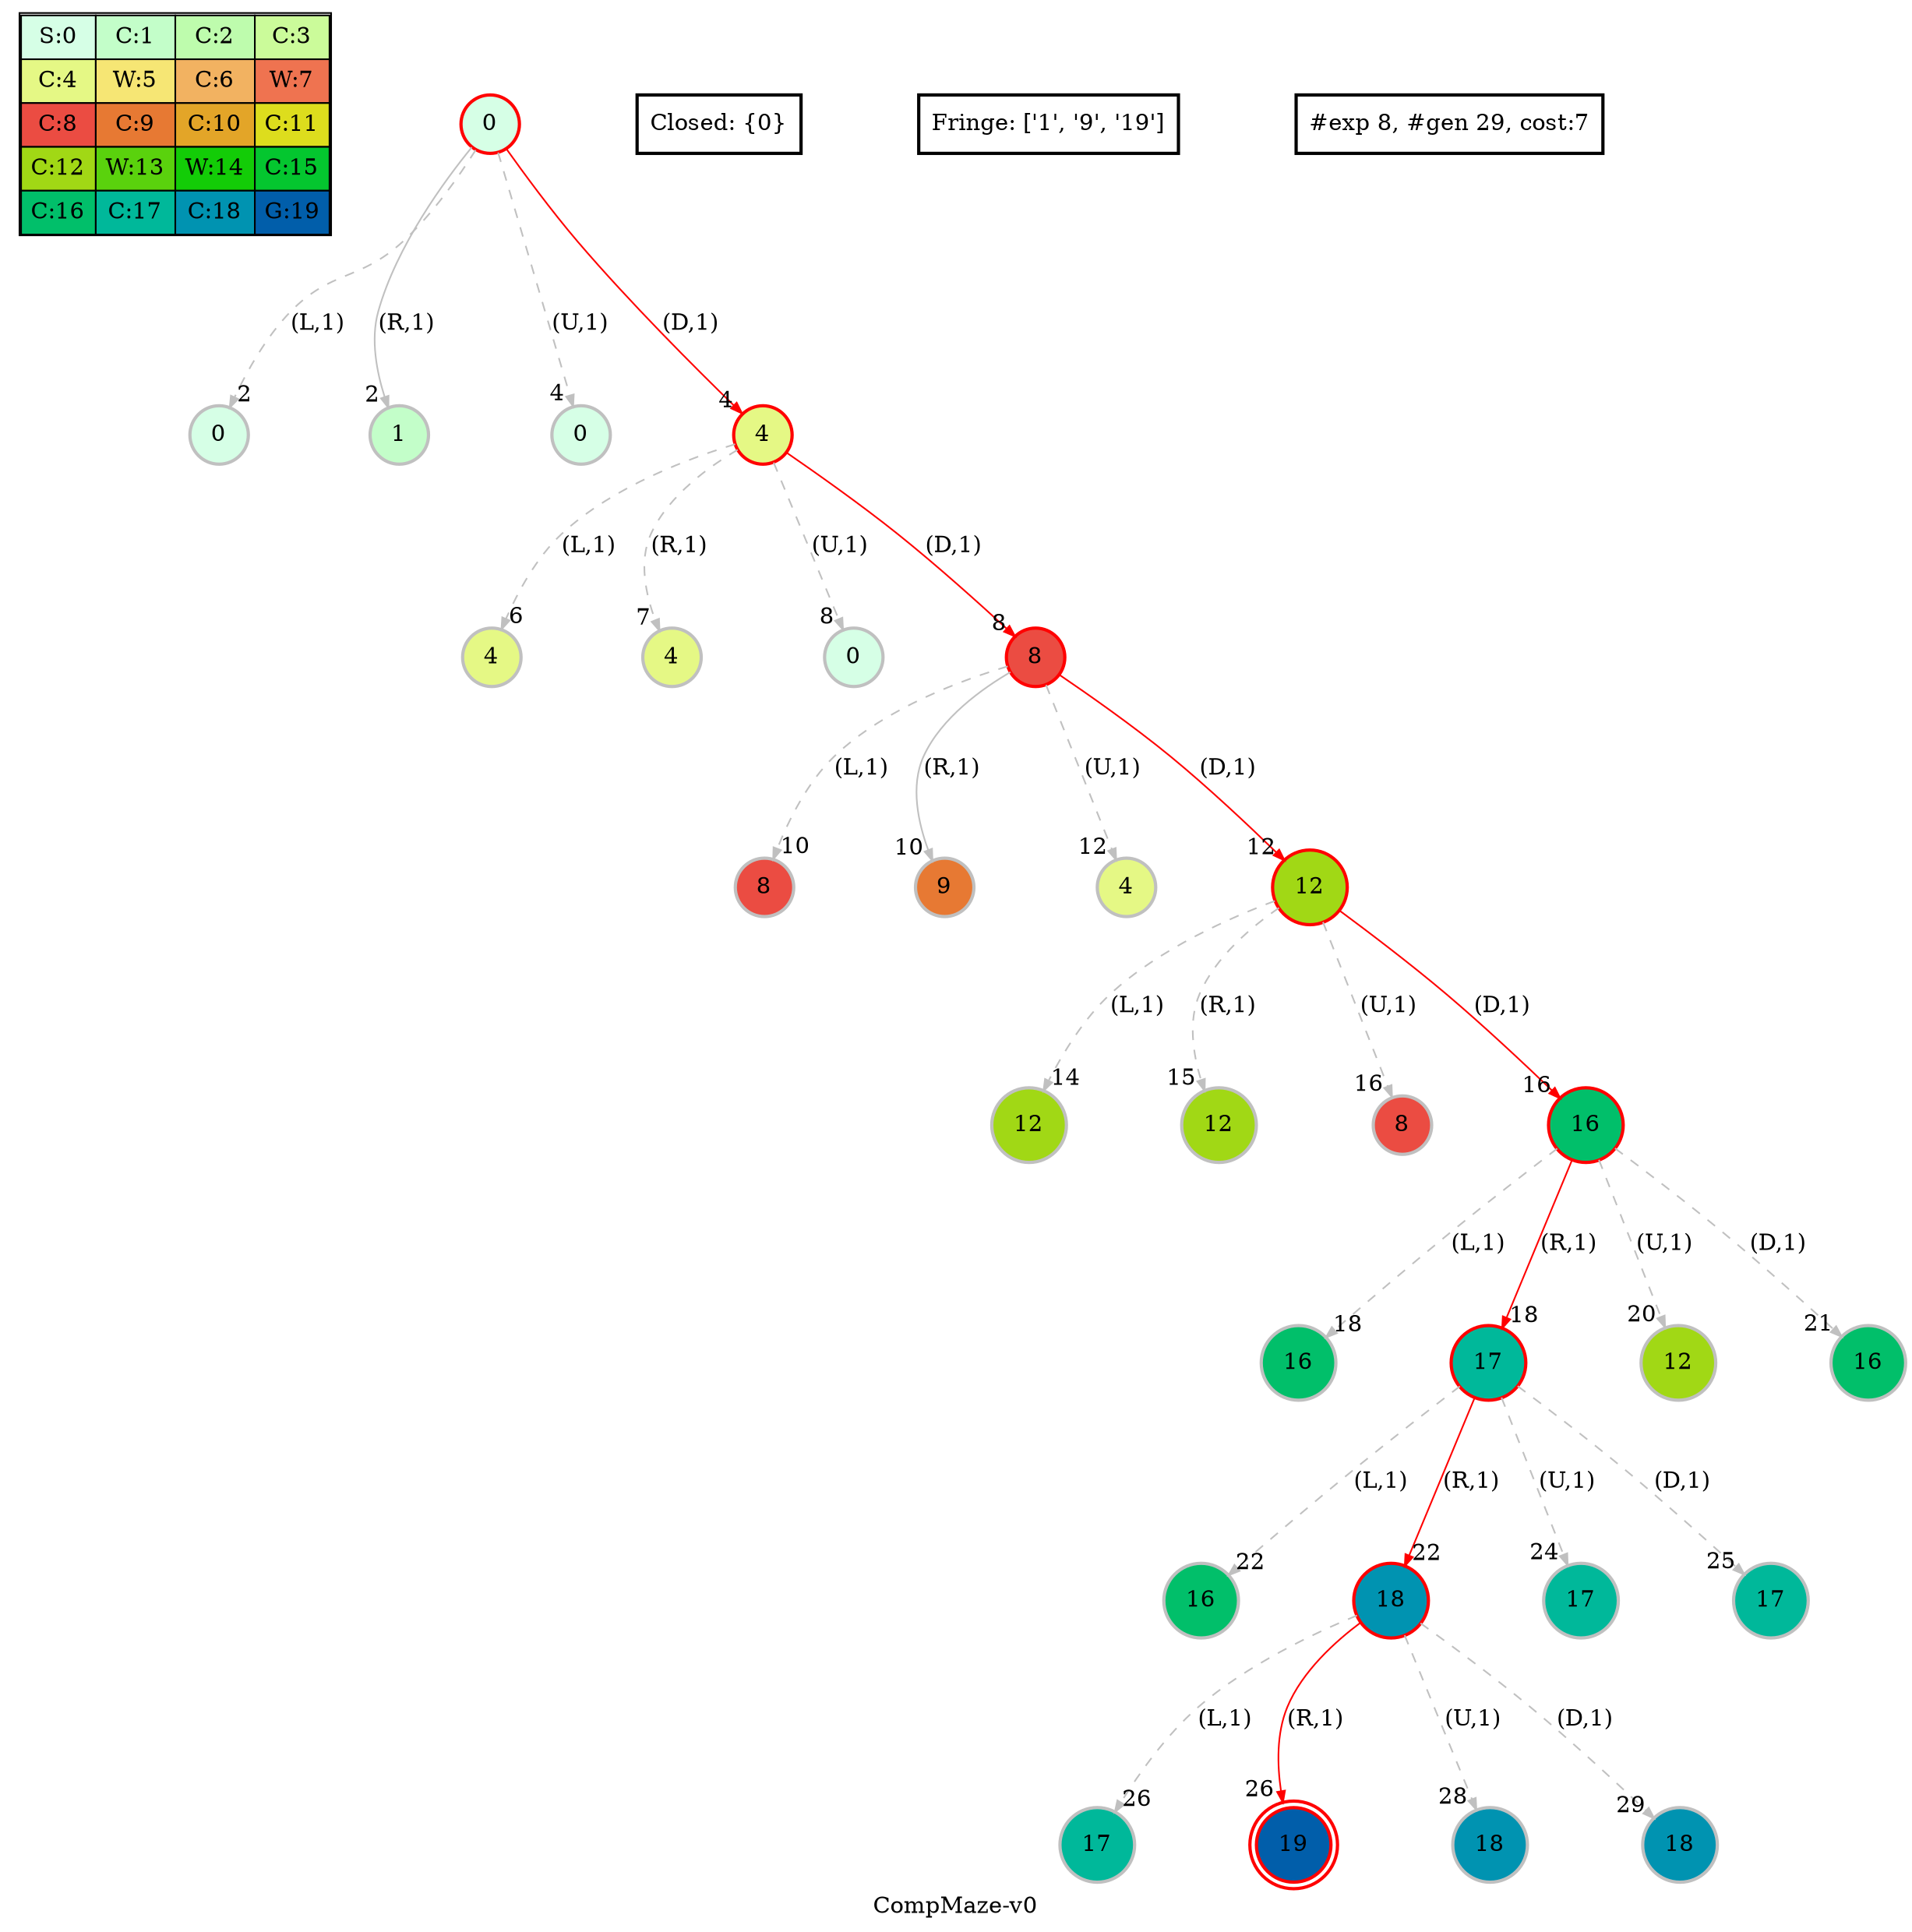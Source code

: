 digraph CompMaze { label="CompMaze-v0" nodesep=1 ranksep="1.2" node [shape=circle penwidth=2] edge [arrowsize=0.7] 
subgraph MAP {label=Map;map [shape=plaintext label=<<table border="1" cellpadding="5" cellspacing="0" cellborder="1"><tr><td bgcolor="0.39803922 0.15947579 0.99679532 1.        ">S:0</td><td bgcolor="0.35098039 0.23194764 0.99315867 1.        ">C:1</td><td bgcolor="0.29607843 0.31486959 0.98720184 1.        ">C:2</td><td bgcolor="0.24901961 0.38410575 0.98063477 1.        ">C:3</td></tr><tr><td bgcolor="0.19411765 0.46220388 0.97128103 1.        ">C:4</td><td bgcolor="0.14705882 0.52643216 0.96182564 1.        ">W:5</td><td bgcolor="0.09215686 0.59770746 0.94913494 1.        ">C:6</td><td bgcolor="0.0372549  0.66454018 0.93467977 1.        ">W:7</td></tr><tr><td bgcolor="0.00980392 0.71791192 0.92090552 1.        ">C:8</td><td bgcolor="0.06470588 0.77520398 0.9032472  1.        ">C:9</td><td bgcolor="0.11176471 0.81974048 0.88677369 1.        ">C:10</td><td bgcolor="0.16666667 0.8660254  0.8660254  1.        ">C:11</td></tr><tr><td bgcolor="0.21372549 0.9005867  0.84695821 1.        ">C:12</td><td bgcolor="0.26862745 0.93467977 0.82325295 1.        ">W:13</td><td bgcolor="0.32352941 0.96182564 0.79801723 1.        ">W:14</td><td bgcolor="0.37058824 0.97940977 0.77520398 1.        ">C:15</td></tr><tr><td bgcolor="0.4254902  0.99315867 0.74725253 1.        ">C:16</td><td bgcolor="0.47254902 0.99907048 0.72218645 1.        ">C:17</td><td bgcolor="0.52745098 0.99907048 0.69169844 1.        ">C:18</td><td bgcolor="0.5745098  0.99315867 0.66454018 1.        ">G:19</td></tr></table>>]} 
"0_0" [label=0 style=filled color=grey fillcolor="0.39803922 0.15947579 0.99679532 1.        " ];  
"0_0.0-0" [label=0 style=filled color=grey fillcolor="0.39803922 0.15947579 0.99679532 1.        " ];   "0_0" -> "0_0.0-0" [label="(L,1)" headlabel=" 2 " style="dashed" color=grey ]; "0_c" [label="Closed: {0}" shape=box]; "0_fr" [label="Fringe: []" shape=box];
"0_0" [label=0 style=filled color=black color=red fillcolor="0.39803922 0.15947579 0.99679532 1.        " ];  "0_0.1-1" [label=1 style=filled color=grey fillcolor="0.35098039 0.23194764 0.99315867 1.        " ];   "0_0" -> "0_0.1-1" [label="(R,1)" headlabel=" 2 " style="" color=grey ]; "0_c" [label="Closed: {0}" shape=box]; "0_fr" [label="Fringe: []" shape=box];
"0_0.0-2" [label=0 style=filled color=grey fillcolor="0.39803922 0.15947579 0.99679532 1.        " ];   "0_0" -> "0_0.0-2" [label="(U,1)" headlabel=" 4 " style="dashed" color=grey ]; "0_c" [label="Closed: {0}" shape=box]; "0_fr" [label="Fringe: ['1']" shape=box];
"0_0.4-3" [label=4 style=filled color=grey color=red fillcolor="0.19411765 0.46220388 0.97128103 1.        " ];   "0_0" -> "0_0.4-3" [label="(D,1)" headlabel=" 4 " style="" color=grey color=red ]; "0_c" [label="Closed: {0}" shape=box]; "0_fr" [label="Fringe: ['1']" shape=box];
"0_0.4.4-0" [label=4 style=filled color=grey fillcolor="0.19411765 0.46220388 0.97128103 1.        " ];   "0_0.4-3" -> "0_0.4.4-0" [label="(L,1)" headlabel=" 6 " style="dashed" color=grey ]; "0_c" [label="Closed: {0}" shape=box]; "0_fr" [label="Fringe: ['1']" shape=box];
"0_0.4.4-1" [label=4 style=filled color=grey fillcolor="0.19411765 0.46220388 0.97128103 1.        " ];   "0_0.4-3" -> "0_0.4.4-1" [label="(R,1)" headlabel=" 7 " style="dashed" color=grey ]; "0_c" [label="Closed: {0}" shape=box]; "0_fr" [label="Fringe: ['1']" shape=box];
"0_0.4.0-2" [label=0 style=filled color=grey fillcolor="0.39803922 0.15947579 0.99679532 1.        " ];   "0_0.4-3" -> "0_0.4.0-2" [label="(U,1)" headlabel=" 8 " style="dashed" color=grey ]; "0_c" [label="Closed: {0}" shape=box]; "0_fr" [label="Fringe: ['1']" shape=box];
"0_0.4-3" [label=4 style=filled color=black color=red fillcolor="0.19411765 0.46220388 0.97128103 1.        " ];  "0_0.4.8-3" [label=8 style=filled color=grey color=red fillcolor="0.00980392 0.71791192 0.92090552 1.        " ];   "0_0.4-3" -> "0_0.4.8-3" [label="(D,1)" headlabel=" 8 " style="" color=grey color=red ]; "0_c" [label="Closed: {0}" shape=box]; "0_fr" [label="Fringe: ['1']" shape=box];
"0_0.4.8.8-0" [label=8 style=filled color=grey fillcolor="0.00980392 0.71791192 0.92090552 1.        " ];   "0_0.4.8-3" -> "0_0.4.8.8-0" [label="(L,1)" headlabel=" 10 " style="dashed" color=grey ]; "0_c" [label="Closed: {0}" shape=box]; "0_fr" [label="Fringe: ['1']" shape=box];
"0_0.4.8-3" [label=8 style=filled color=black color=red fillcolor="0.00980392 0.71791192 0.92090552 1.        " ];  "0_0.4.8.9-1" [label=9 style=filled color=grey fillcolor="0.06470588 0.77520398 0.9032472  1.        " ];   "0_0.4.8-3" -> "0_0.4.8.9-1" [label="(R,1)" headlabel=" 10 " style="" color=grey ]; "0_c" [label="Closed: {0}" shape=box]; "0_fr" [label="Fringe: ['1']" shape=box];
"0_0.4.8.4-2" [label=4 style=filled color=grey fillcolor="0.19411765 0.46220388 0.97128103 1.        " ];   "0_0.4.8-3" -> "0_0.4.8.4-2" [label="(U,1)" headlabel=" 12 " style="dashed" color=grey ]; "0_c" [label="Closed: {0}" shape=box]; "0_fr" [label="Fringe: ['1', '9']" shape=box];
"0_0.4.8.12-3" [label=12 style=filled color=grey color=red fillcolor="0.21372549 0.9005867  0.84695821 1.        " ];   "0_0.4.8-3" -> "0_0.4.8.12-3" [label="(D,1)" headlabel=" 12 " style="" color=grey color=red ]; "0_c" [label="Closed: {0}" shape=box]; "0_fr" [label="Fringe: ['1', '9']" shape=box];
"0_0.4.8.12.12-0" [label=12 style=filled color=grey fillcolor="0.21372549 0.9005867  0.84695821 1.        " ];   "0_0.4.8.12-3" -> "0_0.4.8.12.12-0" [label="(L,1)" headlabel=" 14 " style="dashed" color=grey ]; "0_c" [label="Closed: {0}" shape=box]; "0_fr" [label="Fringe: ['1', '9']" shape=box];
"0_0.4.8.12.12-1" [label=12 style=filled color=grey fillcolor="0.21372549 0.9005867  0.84695821 1.        " ];   "0_0.4.8.12-3" -> "0_0.4.8.12.12-1" [label="(R,1)" headlabel=" 15 " style="dashed" color=grey ]; "0_c" [label="Closed: {0}" shape=box]; "0_fr" [label="Fringe: ['1', '9']" shape=box];
"0_0.4.8.12.8-2" [label=8 style=filled color=grey fillcolor="0.00980392 0.71791192 0.92090552 1.        " ];   "0_0.4.8.12-3" -> "0_0.4.8.12.8-2" [label="(U,1)" headlabel=" 16 " style="dashed" color=grey ]; "0_c" [label="Closed: {0}" shape=box]; "0_fr" [label="Fringe: ['1', '9']" shape=box];
"0_0.4.8.12-3" [label=12 style=filled color=black color=red fillcolor="0.21372549 0.9005867  0.84695821 1.        " ];  "0_0.4.8.12.16-3" [label=16 style=filled color=grey color=red fillcolor="0.4254902  0.99315867 0.74725253 1.        " ];   "0_0.4.8.12-3" -> "0_0.4.8.12.16-3" [label="(D,1)" headlabel=" 16 " style="" color=grey color=red ]; "0_c" [label="Closed: {0}" shape=box]; "0_fr" [label="Fringe: ['1', '9']" shape=box];
"0_0.4.8.12.16.16-0" [label=16 style=filled color=grey fillcolor="0.4254902  0.99315867 0.74725253 1.        " ];   "0_0.4.8.12.16-3" -> "0_0.4.8.12.16.16-0" [label="(L,1)" headlabel=" 18 " style="dashed" color=grey ]; "0_c" [label="Closed: {0}" shape=box]; "0_fr" [label="Fringe: ['1', '9']" shape=box];
"0_0.4.8.12.16-3" [label=16 style=filled color=black color=red fillcolor="0.4254902  0.99315867 0.74725253 1.        " ];  "0_0.4.8.12.16.17-1" [label=17 style=filled color=grey color=red fillcolor="0.47254902 0.99907048 0.72218645 1.        " ];   "0_0.4.8.12.16-3" -> "0_0.4.8.12.16.17-1" [label="(R,1)" headlabel=" 18 " style="" color=grey color=red ]; "0_c" [label="Closed: {0}" shape=box]; "0_fr" [label="Fringe: ['1', '9']" shape=box];
"0_0.4.8.12.16.12-2" [label=12 style=filled color=grey fillcolor="0.21372549 0.9005867  0.84695821 1.        " ];   "0_0.4.8.12.16-3" -> "0_0.4.8.12.16.12-2" [label="(U,1)" headlabel=" 20 " style="dashed" color=grey ]; "0_c" [label="Closed: {0}" shape=box]; "0_fr" [label="Fringe: ['1', '9', '17']" shape=box];
"0_0.4.8.12.16.16-3" [label=16 style=filled color=grey fillcolor="0.4254902  0.99315867 0.74725253 1.        " ];   "0_0.4.8.12.16-3" -> "0_0.4.8.12.16.16-3" [label="(D,1)" headlabel=" 21 " style="dashed" color=grey ]; "0_c" [label="Closed: {0}" shape=box]; "0_fr" [label="Fringe: ['1', '9', '17']" shape=box];
"0_0.4.8.12.16.17.16-0" [label=16 style=filled color=grey fillcolor="0.4254902  0.99315867 0.74725253 1.        " ];   "0_0.4.8.12.16.17-1" -> "0_0.4.8.12.16.17.16-0" [label="(L,1)" headlabel=" 22 " style="dashed" color=grey ]; "0_c" [label="Closed: {0}" shape=box]; "0_fr" [label="Fringe: ['1', '9']" shape=box];
"0_0.4.8.12.16.17-1" [label=17 style=filled color=black color=red fillcolor="0.47254902 0.99907048 0.72218645 1.        " ];  "0_0.4.8.12.16.17.18-1" [label=18 style=filled color=grey color=red fillcolor="0.52745098 0.99907048 0.69169844 1.        " ];   "0_0.4.8.12.16.17-1" -> "0_0.4.8.12.16.17.18-1" [label="(R,1)" headlabel=" 22 " style="" color=grey color=red ]; "0_c" [label="Closed: {0}" shape=box]; "0_fr" [label="Fringe: ['1', '9']" shape=box];
"0_0.4.8.12.16.17.17-2" [label=17 style=filled color=grey fillcolor="0.47254902 0.99907048 0.72218645 1.        " ];   "0_0.4.8.12.16.17-1" -> "0_0.4.8.12.16.17.17-2" [label="(U,1)" headlabel=" 24 " style="dashed" color=grey ]; "0_c" [label="Closed: {0}" shape=box]; "0_fr" [label="Fringe: ['1', '9', '18']" shape=box];
"0_0.4.8.12.16.17.17-3" [label=17 style=filled color=grey fillcolor="0.47254902 0.99907048 0.72218645 1.        " ];   "0_0.4.8.12.16.17-1" -> "0_0.4.8.12.16.17.17-3" [label="(D,1)" headlabel=" 25 " style="dashed" color=grey ]; "0_c" [label="Closed: {0}" shape=box]; "0_fr" [label="Fringe: ['1', '9', '18']" shape=box];
"0_0.4.8.12.16.17.18.17-0" [label=17 style=filled color=grey fillcolor="0.47254902 0.99907048 0.72218645 1.        " ];   "0_0.4.8.12.16.17.18-1" -> "0_0.4.8.12.16.17.18.17-0" [label="(L,1)" headlabel=" 26 " style="dashed" color=grey ]; "0_c" [label="Closed: {0}" shape=box]; "0_fr" [label="Fringe: ['1', '9']" shape=box];
"0_0.4.8.12.16.17.18-1" [label=18 style=filled color=black color=red fillcolor="0.52745098 0.99907048 0.69169844 1.        " ];  "0_0.4.8.12.16.17.18.19-1" [label=19 style=filled color=black color=red fillcolor="0.5745098  0.99315867 0.66454018 1.        " peripheries=2]; /*GOALSTATE*/  "0_0.4.8.12.16.17.18-1" -> "0_0.4.8.12.16.17.18.19-1" [label="(R,1)" headlabel=" 26 " style="" color=grey color=red ]; "0_c" [label="Closed: {0}" shape=box]; "0_fr" [label="Fringe: ['1', '9']" shape=box];
"0_0.4.8.12.16.17.18.18-2" [label=18 style=filled color=grey fillcolor="0.52745098 0.99907048 0.69169844 1.        " ];   "0_0.4.8.12.16.17.18-1" -> "0_0.4.8.12.16.17.18.18-2" [label="(U,1)" headlabel=" 28 " style="dashed" color=grey ]; "0_c" [label="Closed: {0}" shape=box]; "0_fr" [label="Fringe: ['1', '9', '19']" shape=box];
"0_0.4.8.12.16.17.18.18-3" [label=18 style=filled color=grey fillcolor="0.52745098 0.99907048 0.69169844 1.        " ];   "0_0.4.8.12.16.17.18-1" -> "0_0.4.8.12.16.17.18.18-3" [label="(D,1)" headlabel=" 29 " style="dashed" color=grey ]; "0_c" [label="Closed: {0}" shape=box]; "0_fr" [label="Fringe: ['1', '9', '19']" shape=box]
"#exp 8, #gen 29, cost:7" [ shape=box ]; }
